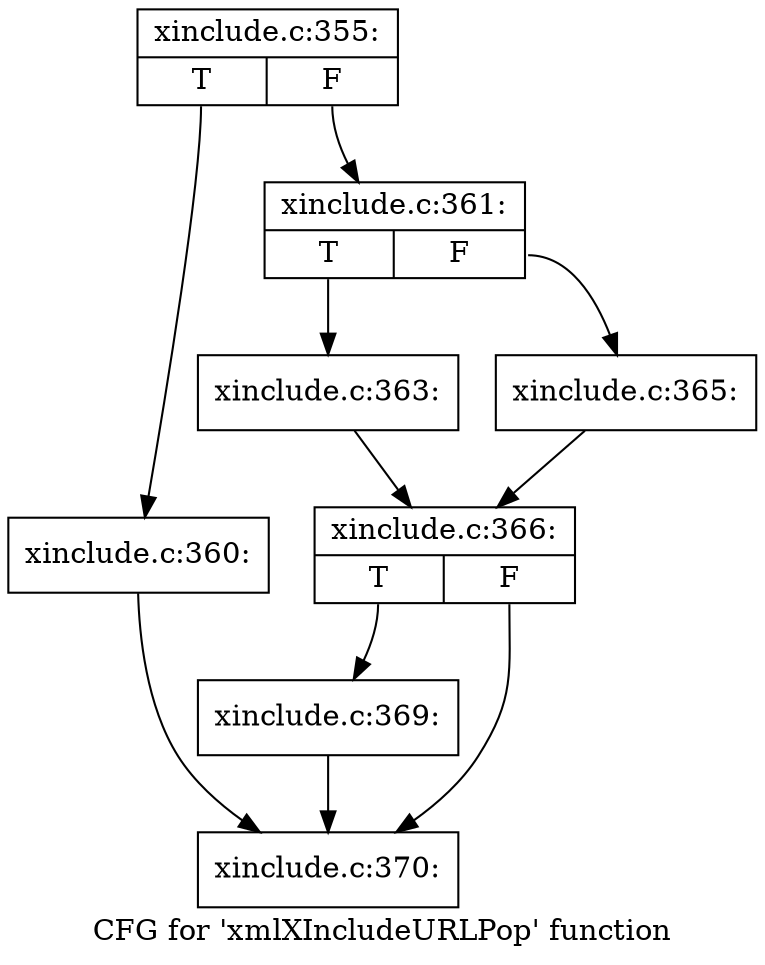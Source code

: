 digraph "CFG for 'xmlXIncludeURLPop' function" {
	label="CFG for 'xmlXIncludeURLPop' function";

	Node0x5146f90 [shape=record,label="{xinclude.c:355:|{<s0>T|<s1>F}}"];
	Node0x5146f90:s0 -> Node0x546ef80;
	Node0x5146f90:s1 -> Node0x546efd0;
	Node0x546ef80 [shape=record,label="{xinclude.c:360:}"];
	Node0x546ef80 -> Node0x54941d0;
	Node0x546efd0 [shape=record,label="{xinclude.c:361:|{<s0>T|<s1>F}}"];
	Node0x546efd0:s0 -> Node0x5488650;
	Node0x546efd0:s1 -> Node0x54886f0;
	Node0x5488650 [shape=record,label="{xinclude.c:363:}"];
	Node0x5488650 -> Node0x54886a0;
	Node0x54886f0 [shape=record,label="{xinclude.c:365:}"];
	Node0x54886f0 -> Node0x54886a0;
	Node0x54886a0 [shape=record,label="{xinclude.c:366:|{<s0>T|<s1>F}}"];
	Node0x54886a0:s0 -> Node0x5494180;
	Node0x54886a0:s1 -> Node0x54941d0;
	Node0x5494180 [shape=record,label="{xinclude.c:369:}"];
	Node0x5494180 -> Node0x54941d0;
	Node0x54941d0 [shape=record,label="{xinclude.c:370:}"];
}
